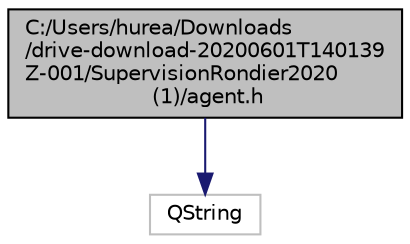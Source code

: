 digraph "C:/Users/hurea/Downloads/drive-download-20200601T140139Z-001/SupervisionRondier2020 (1)/agent.h"
{
 // LATEX_PDF_SIZE
  edge [fontname="Helvetica",fontsize="10",labelfontname="Helvetica",labelfontsize="10"];
  node [fontname="Helvetica",fontsize="10",shape=record];
  Node1 [label="C:/Users/hurea/Downloads\l/drive-download-20200601T140139\lZ-001/SupervisionRondier2020\l (1)/agent.h",height=0.2,width=0.4,color="black", fillcolor="grey75", style="filled", fontcolor="black",tooltip="Définition des méthodes de la classe Agent."];
  Node1 -> Node2 [color="midnightblue",fontsize="10",style="solid"];
  Node2 [label="QString",height=0.2,width=0.4,color="grey75", fillcolor="white", style="filled",tooltip=" "];
}
